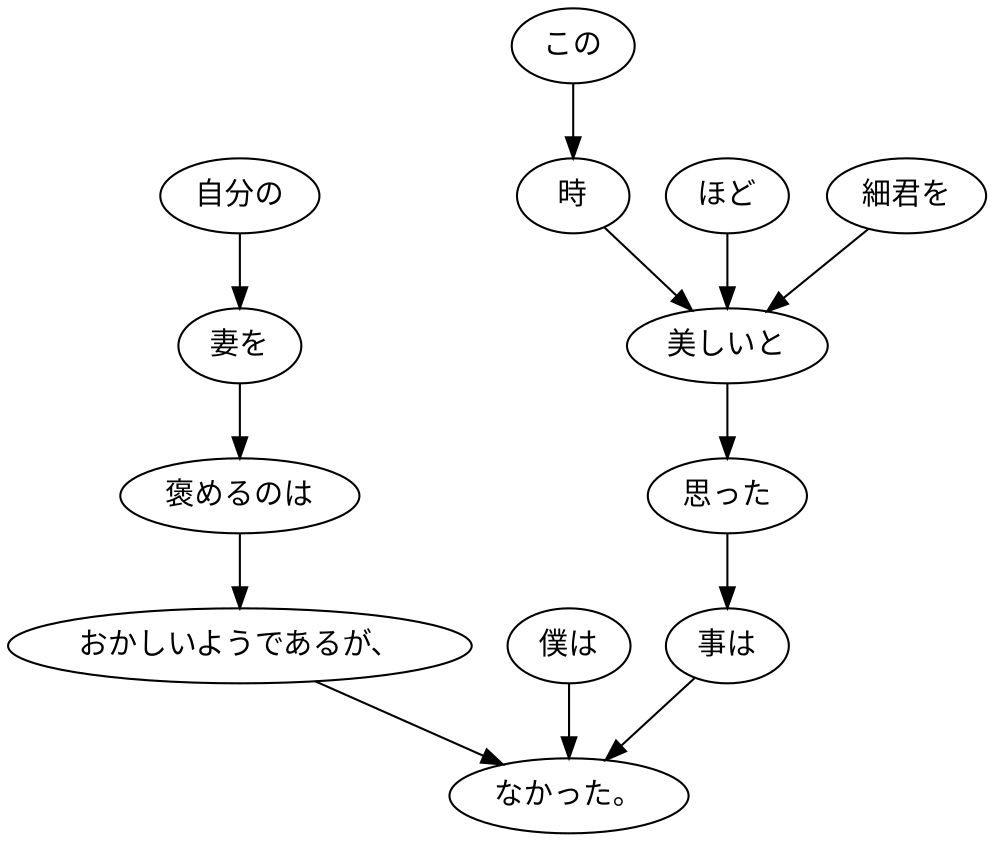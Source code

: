 digraph graph1214 {
	node0 [label="自分の"];
	node1 [label="妻を"];
	node2 [label="褒めるのは"];
	node3 [label="おかしいようであるが、"];
	node4 [label="僕は"];
	node5 [label="この"];
	node6 [label="時"];
	node7 [label="ほど"];
	node8 [label="細君を"];
	node9 [label="美しいと"];
	node10 [label="思った"];
	node11 [label="事は"];
	node12 [label="なかった。"];
	node0 -> node1;
	node1 -> node2;
	node2 -> node3;
	node3 -> node12;
	node4 -> node12;
	node5 -> node6;
	node6 -> node9;
	node7 -> node9;
	node8 -> node9;
	node9 -> node10;
	node10 -> node11;
	node11 -> node12;
}
